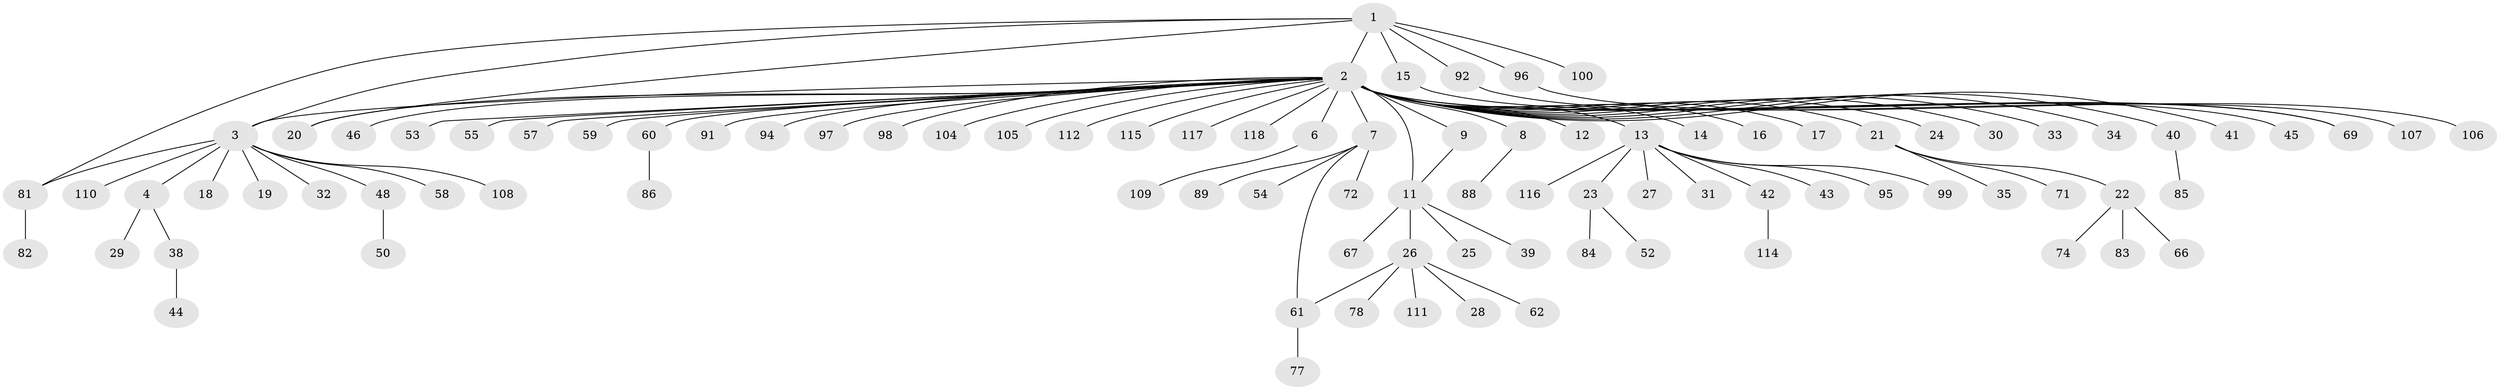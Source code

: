 // original degree distribution, {9: 0.00847457627118644, 37: 0.00847457627118644, 10: 0.01694915254237288, 4: 0.0423728813559322, 1: 0.6694915254237288, 3: 0.059322033898305086, 2: 0.16101694915254236, 7: 0.01694915254237288, 5: 0.01694915254237288}
// Generated by graph-tools (version 1.1) at 2025/41/03/06/25 10:41:47]
// undirected, 93 vertices, 98 edges
graph export_dot {
graph [start="1"]
  node [color=gray90,style=filled];
  1 [super="+63"];
  2 [super="+10"];
  3 [super="+36"];
  4 [super="+5"];
  6 [super="+90"];
  7 [super="+37"];
  8;
  9;
  11 [super="+76"];
  12;
  13 [super="+79"];
  14;
  15;
  16 [super="+103"];
  17;
  18;
  19;
  20 [super="+47"];
  21 [super="+101"];
  22 [super="+49"];
  23 [super="+51"];
  24;
  25;
  26 [super="+56"];
  27;
  28 [super="+64"];
  29;
  30;
  31;
  32;
  33;
  34;
  35;
  38 [super="+87"];
  39;
  40 [super="+93"];
  41;
  42 [super="+75"];
  43;
  44;
  45;
  46 [super="+102"];
  48;
  50;
  52;
  53;
  54;
  55;
  57;
  58;
  59;
  60 [super="+70"];
  61 [super="+65"];
  62 [super="+113"];
  66 [super="+68"];
  67;
  69 [super="+73"];
  71 [super="+80"];
  72;
  74;
  77;
  78;
  81;
  82;
  83;
  84;
  85;
  86;
  88;
  89;
  91;
  92;
  94;
  95;
  96;
  97;
  98;
  99;
  100;
  104;
  105;
  106;
  107;
  108;
  109;
  110;
  111;
  112;
  114;
  115;
  116;
  117;
  118;
  1 -- 2;
  1 -- 3;
  1 -- 15;
  1 -- 81;
  1 -- 92;
  1 -- 96;
  1 -- 100;
  1 -- 20;
  2 -- 3;
  2 -- 6;
  2 -- 7;
  2 -- 8;
  2 -- 9;
  2 -- 11;
  2 -- 12;
  2 -- 13;
  2 -- 14;
  2 -- 17;
  2 -- 20;
  2 -- 21;
  2 -- 24;
  2 -- 30;
  2 -- 33;
  2 -- 34;
  2 -- 40;
  2 -- 41;
  2 -- 45;
  2 -- 46;
  2 -- 53;
  2 -- 55;
  2 -- 57;
  2 -- 59;
  2 -- 60;
  2 -- 94;
  2 -- 97;
  2 -- 98;
  2 -- 104;
  2 -- 105;
  2 -- 112;
  2 -- 115;
  2 -- 117;
  2 -- 16 [weight=2];
  2 -- 91;
  2 -- 118;
  2 -- 69;
  3 -- 4;
  3 -- 18;
  3 -- 19;
  3 -- 32;
  3 -- 58;
  3 -- 81;
  3 -- 110;
  3 -- 48;
  3 -- 108;
  4 -- 29;
  4 -- 38;
  6 -- 109;
  7 -- 61;
  7 -- 72;
  7 -- 89;
  7 -- 54;
  8 -- 88;
  9 -- 11;
  11 -- 25;
  11 -- 26;
  11 -- 39;
  11 -- 67;
  13 -- 23;
  13 -- 27;
  13 -- 31;
  13 -- 42;
  13 -- 43;
  13 -- 95;
  13 -- 99;
  13 -- 116;
  15 -- 69;
  21 -- 22;
  21 -- 35;
  21 -- 71;
  22 -- 66;
  22 -- 74;
  22 -- 83;
  23 -- 52;
  23 -- 84;
  26 -- 28;
  26 -- 61;
  26 -- 62;
  26 -- 78;
  26 -- 111;
  38 -- 44;
  40 -- 85;
  42 -- 114;
  48 -- 50;
  60 -- 86;
  61 -- 77;
  81 -- 82;
  92 -- 107;
  96 -- 106;
}
